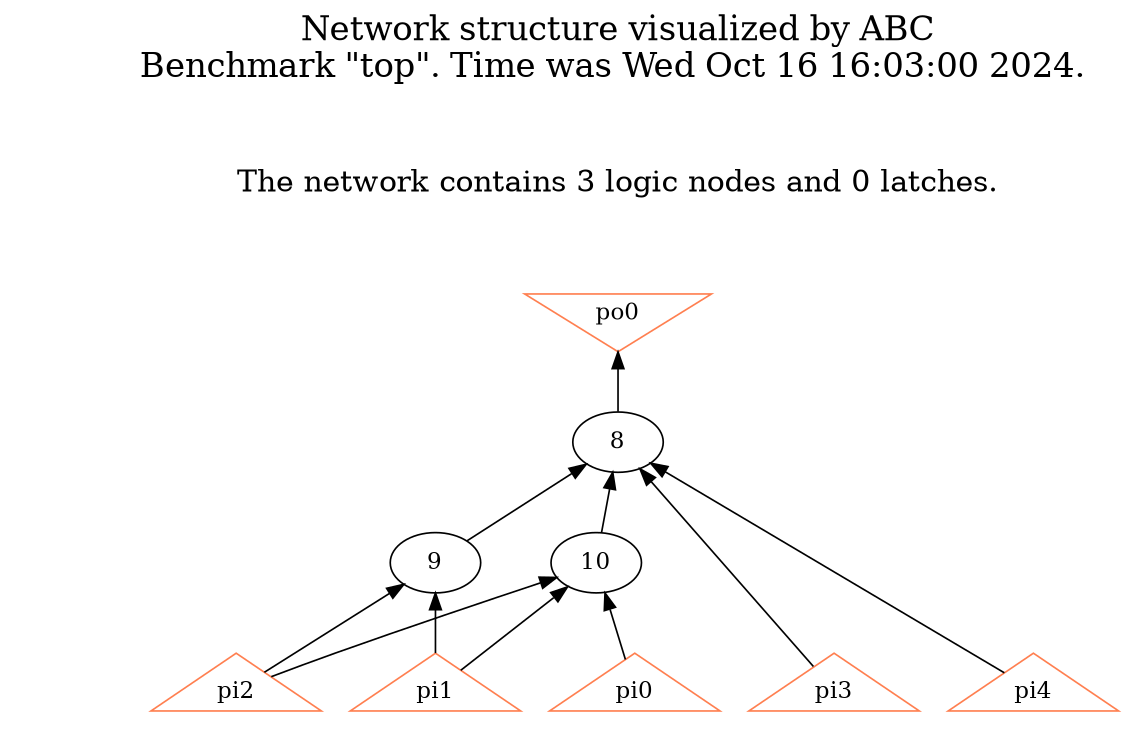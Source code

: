 # Network structure generated by ABC

digraph network {
size = "7.5,10";
center = true;
edge [dir = back];

{
  node [shape = plaintext];
  edge [style = invis];
  LevelTitle1 [label=""];
  LevelTitle2 [label=""];
  Level3 [label = ""];
  Level2 [label = ""];
  Level1 [label = ""];
  Level0 [label = ""];
  LevelTitle1 ->  LevelTitle2 ->  Level3 ->  Level2 ->  Level1 ->  Level0;
}

{
  rank = same;
  LevelTitle1;
  title1 [shape=plaintext,
          fontsize=20,
          fontname = "Times-Roman",
          label="Network structure visualized by ABC\nBenchmark \"top\". Time was Wed Oct 16 16:03:00 2024. "
         ];
}

{
  rank = same;
  LevelTitle2;
  title2 [shape=plaintext,
          fontsize=18,
          fontname = "Times-Roman",
          label="The network contains 3 logic nodes and 0 latches.\n"
         ];
}

{
  rank = same;
  Level3;
  Node6 [label = "po0", shape = invtriangle, color = coral, fillcolor = coral];
}

{
  rank = same;
  Level2;
  Node8 [label = "8\n", shape = ellipse];
}

{
  rank = same;
  Level1;
  Node9 [label = "9\n", shape = ellipse];
  Node10 [label = "10\n", shape = ellipse];
}

{
  rank = same;
  Level0;
  Node1 [label = "pi0", shape = triangle, color = coral, fillcolor = coral];
  Node2 [label = "pi1", shape = triangle, color = coral, fillcolor = coral];
  Node3 [label = "pi2", shape = triangle, color = coral, fillcolor = coral];
  Node4 [label = "pi3", shape = triangle, color = coral, fillcolor = coral];
  Node5 [label = "pi4", shape = triangle, color = coral, fillcolor = coral];
}

title1 -> title2 [style = invis];
title2 -> Node6 [style = invis];
Node6 -> Node8 [style = solid];
Node8 -> Node9 [style = solid];
Node8 -> Node10 [style = solid];
Node8 -> Node4 [style = solid];
Node8 -> Node5 [style = solid];
Node9 -> Node2 [style = solid];
Node9 -> Node3 [style = solid];
Node10 -> Node1 [style = solid];
Node10 -> Node2 [style = solid];
Node10 -> Node3 [style = solid];
}

